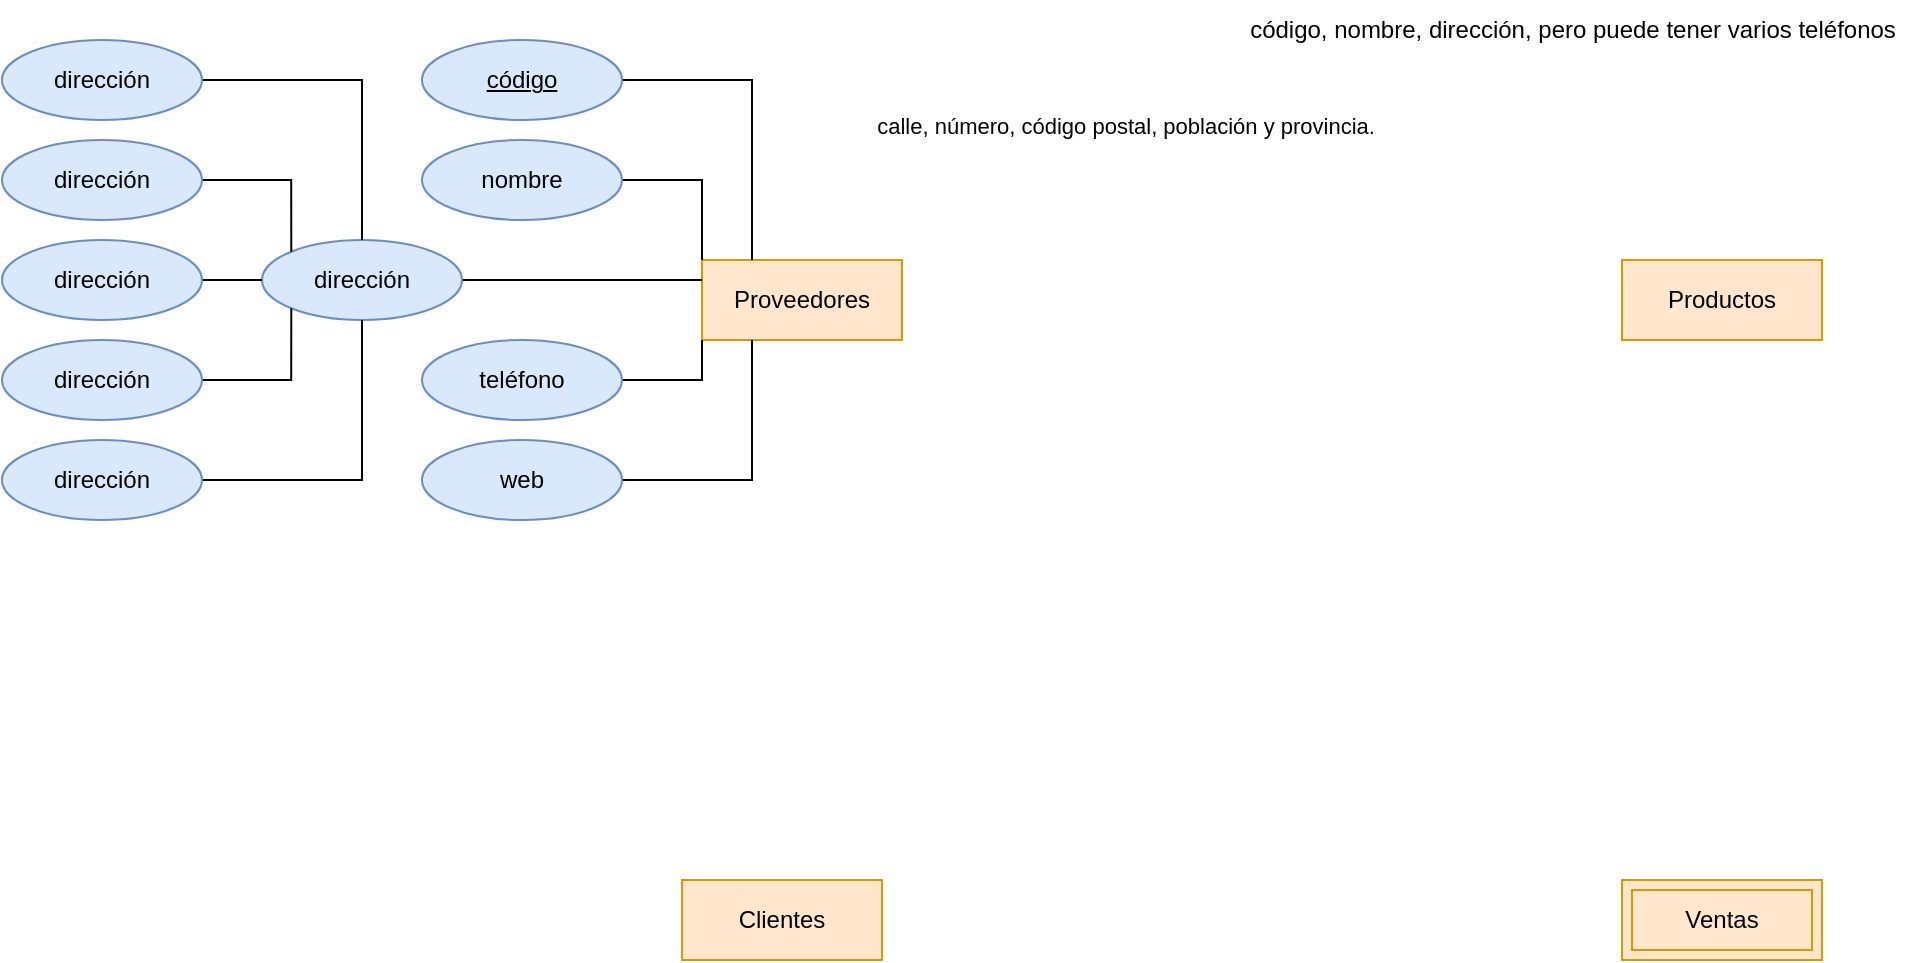 <mxfile version="22.1.5" type="github">
  <diagram name="Página-1" id="aUQhiJRNW4-tM3lH27NO">
    <mxGraphModel dx="2069" dy="831" grid="1" gridSize="10" guides="1" tooltips="1" connect="1" arrows="1" fold="1" page="1" pageScale="1" pageWidth="827" pageHeight="1169" math="0" shadow="0">
      <root>
        <mxCell id="0" />
        <mxCell id="1" parent="0" />
        <mxCell id="cgoTvjRIrxcL02AYCNGv-2" value="Proveedores" style="whiteSpace=wrap;html=1;align=center;fillColor=#ffe6cc;strokeColor=#d79b00;" vertex="1" parent="1">
          <mxGeometry x="120" y="190" width="100" height="40" as="geometry" />
        </mxCell>
        <mxCell id="cgoTvjRIrxcL02AYCNGv-3" value="Clientes" style="whiteSpace=wrap;html=1;align=center;fillColor=#ffe6cc;strokeColor=#d79b00;" vertex="1" parent="1">
          <mxGeometry x="110" y="500" width="100" height="40" as="geometry" />
        </mxCell>
        <mxCell id="cgoTvjRIrxcL02AYCNGv-5" value="Productos" style="whiteSpace=wrap;html=1;align=center;fillColor=#ffe6cc;strokeColor=#d79b00;" vertex="1" parent="1">
          <mxGeometry x="580" y="190" width="100" height="40" as="geometry" />
        </mxCell>
        <mxCell id="cgoTvjRIrxcL02AYCNGv-6" value="Ventas" style="shape=ext;margin=3;double=1;whiteSpace=wrap;html=1;align=center;fillColor=#ffe6cc;strokeColor=#d79b00;" vertex="1" parent="1">
          <mxGeometry x="580" y="500" width="100" height="40" as="geometry" />
        </mxCell>
        <mxCell id="cgoTvjRIrxcL02AYCNGv-7" value="código, nombre, dirección, pero puede tener varios teléfonos" style="text;html=1;align=center;verticalAlign=middle;resizable=0;points=[];autosize=1;strokeColor=none;fillColor=none;" vertex="1" parent="1">
          <mxGeometry x="380" y="60" width="350" height="30" as="geometry" />
        </mxCell>
        <mxCell id="cgoTvjRIrxcL02AYCNGv-13" style="edgeStyle=orthogonalEdgeStyle;rounded=0;orthogonalLoop=1;jettySize=auto;html=1;exitX=1;exitY=0.5;exitDx=0;exitDy=0;entryX=0.25;entryY=0;entryDx=0;entryDy=0;endArrow=none;endFill=0;" edge="1" parent="1" source="cgoTvjRIrxcL02AYCNGv-8" target="cgoTvjRIrxcL02AYCNGv-2">
          <mxGeometry relative="1" as="geometry" />
        </mxCell>
        <mxCell id="cgoTvjRIrxcL02AYCNGv-8" value="código" style="ellipse;whiteSpace=wrap;html=1;align=center;fillColor=#dae8fc;strokeColor=#6c8ebf;fontStyle=4" vertex="1" parent="1">
          <mxGeometry x="-20" y="80" width="100" height="40" as="geometry" />
        </mxCell>
        <mxCell id="cgoTvjRIrxcL02AYCNGv-15" style="edgeStyle=orthogonalEdgeStyle;shape=connector;rounded=0;orthogonalLoop=1;jettySize=auto;html=1;exitX=1;exitY=0.5;exitDx=0;exitDy=0;entryX=0;entryY=0;entryDx=0;entryDy=0;labelBackgroundColor=default;strokeColor=default;align=center;verticalAlign=middle;fontFamily=Helvetica;fontSize=11;fontColor=default;endArrow=none;endFill=0;" edge="1" parent="1" source="cgoTvjRIrxcL02AYCNGv-9" target="cgoTvjRIrxcL02AYCNGv-2">
          <mxGeometry relative="1" as="geometry" />
        </mxCell>
        <mxCell id="cgoTvjRIrxcL02AYCNGv-9" value="nombre" style="ellipse;whiteSpace=wrap;html=1;align=center;fillColor=#dae8fc;strokeColor=#6c8ebf;" vertex="1" parent="1">
          <mxGeometry x="-20" y="130" width="100" height="40" as="geometry" />
        </mxCell>
        <mxCell id="cgoTvjRIrxcL02AYCNGv-17" style="edgeStyle=orthogonalEdgeStyle;shape=connector;rounded=0;orthogonalLoop=1;jettySize=auto;html=1;exitX=1;exitY=0.5;exitDx=0;exitDy=0;entryX=0;entryY=1;entryDx=0;entryDy=0;labelBackgroundColor=default;strokeColor=default;align=center;verticalAlign=middle;fontFamily=Helvetica;fontSize=11;fontColor=default;endArrow=none;endFill=0;" edge="1" parent="1" source="cgoTvjRIrxcL02AYCNGv-10" target="cgoTvjRIrxcL02AYCNGv-2">
          <mxGeometry relative="1" as="geometry" />
        </mxCell>
        <mxCell id="cgoTvjRIrxcL02AYCNGv-10" value="teléfono" style="ellipse;whiteSpace=wrap;html=1;align=center;fillColor=#dae8fc;strokeColor=#6c8ebf;" vertex="1" parent="1">
          <mxGeometry x="-20" y="230" width="100" height="40" as="geometry" />
        </mxCell>
        <mxCell id="cgoTvjRIrxcL02AYCNGv-16" style="edgeStyle=orthogonalEdgeStyle;shape=connector;rounded=0;orthogonalLoop=1;jettySize=auto;html=1;exitX=1;exitY=0.5;exitDx=0;exitDy=0;entryX=0;entryY=0.25;entryDx=0;entryDy=0;labelBackgroundColor=default;strokeColor=default;align=center;verticalAlign=middle;fontFamily=Helvetica;fontSize=11;fontColor=default;endArrow=none;endFill=0;" edge="1" parent="1" source="cgoTvjRIrxcL02AYCNGv-11" target="cgoTvjRIrxcL02AYCNGv-2">
          <mxGeometry relative="1" as="geometry" />
        </mxCell>
        <mxCell id="cgoTvjRIrxcL02AYCNGv-11" value="dirección" style="ellipse;whiteSpace=wrap;html=1;align=center;fillColor=#dae8fc;strokeColor=#6c8ebf;" vertex="1" parent="1">
          <mxGeometry x="-100" y="180" width="100" height="40" as="geometry" />
        </mxCell>
        <mxCell id="cgoTvjRIrxcL02AYCNGv-18" style="edgeStyle=orthogonalEdgeStyle;shape=connector;rounded=0;orthogonalLoop=1;jettySize=auto;html=1;exitX=1;exitY=0.5;exitDx=0;exitDy=0;entryX=0.25;entryY=1;entryDx=0;entryDy=0;labelBackgroundColor=default;strokeColor=default;align=center;verticalAlign=middle;fontFamily=Helvetica;fontSize=11;fontColor=default;endArrow=none;endFill=0;" edge="1" parent="1" source="cgoTvjRIrxcL02AYCNGv-12" target="cgoTvjRIrxcL02AYCNGv-2">
          <mxGeometry relative="1" as="geometry" />
        </mxCell>
        <mxCell id="cgoTvjRIrxcL02AYCNGv-12" value="web" style="ellipse;whiteSpace=wrap;html=1;align=center;fillColor=#dae8fc;strokeColor=#6c8ebf;" vertex="1" parent="1">
          <mxGeometry x="-20" y="280" width="100" height="40" as="geometry" />
        </mxCell>
        <mxCell id="cgoTvjRIrxcL02AYCNGv-19" value="&amp;nbsp;calle, número, código postal, población y provincia." style="text;html=1;align=center;verticalAlign=middle;resizable=0;points=[];autosize=1;strokeColor=none;fillColor=none;fontSize=11;fontFamily=Helvetica;fontColor=default;" vertex="1" parent="1">
          <mxGeometry x="190" y="108" width="280" height="30" as="geometry" />
        </mxCell>
        <mxCell id="cgoTvjRIrxcL02AYCNGv-28" style="edgeStyle=orthogonalEdgeStyle;shape=connector;rounded=0;orthogonalLoop=1;jettySize=auto;html=1;exitX=1;exitY=0.5;exitDx=0;exitDy=0;entryX=0.5;entryY=0;entryDx=0;entryDy=0;labelBackgroundColor=default;strokeColor=default;align=center;verticalAlign=middle;fontFamily=Helvetica;fontSize=11;fontColor=default;endArrow=none;endFill=0;" edge="1" parent="1" source="cgoTvjRIrxcL02AYCNGv-20" target="cgoTvjRIrxcL02AYCNGv-11">
          <mxGeometry relative="1" as="geometry" />
        </mxCell>
        <mxCell id="cgoTvjRIrxcL02AYCNGv-20" value="dirección" style="ellipse;whiteSpace=wrap;html=1;align=center;fillColor=#dae8fc;strokeColor=#6c8ebf;" vertex="1" parent="1">
          <mxGeometry x="-230" y="80" width="100" height="40" as="geometry" />
        </mxCell>
        <mxCell id="cgoTvjRIrxcL02AYCNGv-31" style="edgeStyle=orthogonalEdgeStyle;shape=connector;rounded=0;orthogonalLoop=1;jettySize=auto;html=1;exitX=1;exitY=0.5;exitDx=0;exitDy=0;entryX=0;entryY=0;entryDx=0;entryDy=0;labelBackgroundColor=default;strokeColor=default;align=center;verticalAlign=middle;fontFamily=Helvetica;fontSize=11;fontColor=default;endArrow=none;endFill=0;" edge="1" parent="1" source="cgoTvjRIrxcL02AYCNGv-21" target="cgoTvjRIrxcL02AYCNGv-11">
          <mxGeometry relative="1" as="geometry" />
        </mxCell>
        <mxCell id="cgoTvjRIrxcL02AYCNGv-21" value="dirección" style="ellipse;whiteSpace=wrap;html=1;align=center;fillColor=#dae8fc;strokeColor=#6c8ebf;" vertex="1" parent="1">
          <mxGeometry x="-230" y="130" width="100" height="40" as="geometry" />
        </mxCell>
        <mxCell id="cgoTvjRIrxcL02AYCNGv-32" style="edgeStyle=orthogonalEdgeStyle;shape=connector;rounded=0;orthogonalLoop=1;jettySize=auto;html=1;exitX=1;exitY=0.5;exitDx=0;exitDy=0;entryX=0;entryY=0.5;entryDx=0;entryDy=0;labelBackgroundColor=default;strokeColor=default;align=center;verticalAlign=middle;fontFamily=Helvetica;fontSize=11;fontColor=default;endArrow=none;endFill=0;" edge="1" parent="1" source="cgoTvjRIrxcL02AYCNGv-22" target="cgoTvjRIrxcL02AYCNGv-11">
          <mxGeometry relative="1" as="geometry" />
        </mxCell>
        <mxCell id="cgoTvjRIrxcL02AYCNGv-22" value="dirección" style="ellipse;whiteSpace=wrap;html=1;align=center;fillColor=#dae8fc;strokeColor=#6c8ebf;" vertex="1" parent="1">
          <mxGeometry x="-230" y="180" width="100" height="40" as="geometry" />
        </mxCell>
        <mxCell id="cgoTvjRIrxcL02AYCNGv-30" style="edgeStyle=orthogonalEdgeStyle;shape=connector;rounded=0;orthogonalLoop=1;jettySize=auto;html=1;exitX=1;exitY=0.5;exitDx=0;exitDy=0;entryX=0;entryY=1;entryDx=0;entryDy=0;labelBackgroundColor=default;strokeColor=default;align=center;verticalAlign=middle;fontFamily=Helvetica;fontSize=11;fontColor=default;endArrow=none;endFill=0;" edge="1" parent="1" source="cgoTvjRIrxcL02AYCNGv-23" target="cgoTvjRIrxcL02AYCNGv-11">
          <mxGeometry relative="1" as="geometry" />
        </mxCell>
        <mxCell id="cgoTvjRIrxcL02AYCNGv-23" value="dirección" style="ellipse;whiteSpace=wrap;html=1;align=center;fillColor=#dae8fc;strokeColor=#6c8ebf;" vertex="1" parent="1">
          <mxGeometry x="-230" y="230" width="100" height="40" as="geometry" />
        </mxCell>
        <mxCell id="cgoTvjRIrxcL02AYCNGv-29" style="edgeStyle=orthogonalEdgeStyle;shape=connector;rounded=0;orthogonalLoop=1;jettySize=auto;html=1;exitX=1;exitY=0.5;exitDx=0;exitDy=0;entryX=0.5;entryY=1;entryDx=0;entryDy=0;labelBackgroundColor=default;strokeColor=default;align=center;verticalAlign=middle;fontFamily=Helvetica;fontSize=11;fontColor=default;endArrow=none;endFill=0;" edge="1" parent="1" source="cgoTvjRIrxcL02AYCNGv-24" target="cgoTvjRIrxcL02AYCNGv-11">
          <mxGeometry relative="1" as="geometry" />
        </mxCell>
        <mxCell id="cgoTvjRIrxcL02AYCNGv-24" value="dirección" style="ellipse;whiteSpace=wrap;html=1;align=center;fillColor=#dae8fc;strokeColor=#6c8ebf;" vertex="1" parent="1">
          <mxGeometry x="-230" y="280" width="100" height="40" as="geometry" />
        </mxCell>
      </root>
    </mxGraphModel>
  </diagram>
</mxfile>
